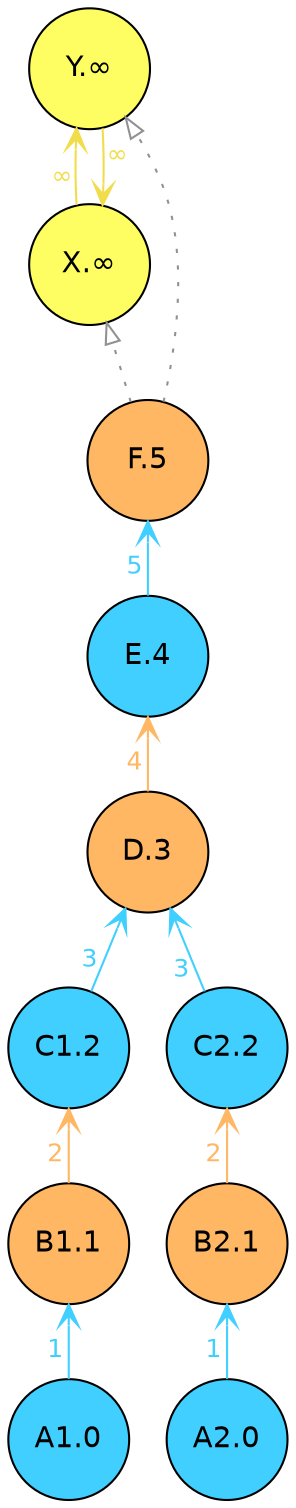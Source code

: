 digraph {
layout=dot 
node [fontname = "helvetica"  shape=circle fixedsize=true width=0.8, height=0.8] 
  edge [fontname = "helvetica"] 
 rankdir=BT  // Node defaults can be set here if needed
    "A1" [style="filled" fillcolor="#40cfff" label="A1.0" fontsize=14 ]
    "A2" [style="filled" fillcolor="#40cfff" label="A2.0" fontsize=14 ]
    "C1" [style="filled" fillcolor="#40cfff" label="C1.2" fontsize=14 ]
    "C2" [style="filled" fillcolor="#40cfff" label="C2.2" fontsize=14 ]
    "E" [style="filled" fillcolor="#40cfff" label="E.4" fontsize=14 ]
    "X" [style="filled" fillcolor="#FEFE62" label="X.∞" fontsize=14 ]
    "Y" [style="filled" fillcolor="#FEFE62" label="Y.∞" fontsize=14 ]
    "B1" [style="filled" fillcolor="#ffb763" label="B1.1" fontsize=14 ]
    "B2" [style="filled" fillcolor="#ffb763" label="B2.1" fontsize=14 ]
    "D" [style="filled" fillcolor="#ffb763" label="D.3" fontsize=14 ]
    "F" [style="filled" fillcolor="#ffb763" label="F.5" fontsize=14 ]
    edge[labeldistance=1.5 fontsize=12]
    "A1" -> "B1" [color="#40cfff" style="solid"fontcolor="#40cfff"arrowtail="vee"arrowhead="vee"taillabel="1"]
    "B1" -> "C1" [color="#ffb763" style="solid"fontcolor="#ffb763"arrowtail="vee"arrowhead="vee"taillabel="2"]
    "C1" -> "D" [color="#40cfff" style="solid"fontcolor="#40cfff"arrowtail="vee"arrowhead="vee"taillabel="3"]
    "A2" -> "B2" [color="#40cfff" style="solid"fontcolor="#40cfff"arrowtail="vee"arrowhead="vee"taillabel="1"]
    "B2" -> "C2" [color="#ffb763" style="solid"fontcolor="#ffb763"arrowtail="vee"arrowhead="vee"taillabel="2"]
    "C2" -> "D" [color="#40cfff" style="solid"fontcolor="#40cfff"arrowtail="vee"arrowhead="vee"taillabel="3"]
    "D" -> "E" [color="#ffb763" style="solid"fontcolor="#ffb763"arrowtail="vee"arrowhead="vee"taillabel="4"]
    "E" -> "F" [color="#40cfff" style="solid"fontcolor="#40cfff"arrowtail="vee"arrowhead="vee"taillabel="5"]
    "F" -> "X" [color="#919191" style="dotted"fontcolor="#919191"arrowtail="onormal"arrowhead="onormal"taillabel=""]
    "F" -> "Y" [color="#919191" style="dotted"fontcolor="#919191"arrowtail="onormal"arrowhead="onormal"taillabel=""]
    "X" -> "Y" [color="#f1dd4b" style="solid"fontcolor="#f1dd4b"arrowtail="vee"arrowhead="vee"taillabel="∞"]
    "Y" -> "X" [color="#f1dd4b" style="solid"fontcolor="#f1dd4b"arrowtail="vee"arrowhead="vee"taillabel="∞"]
}